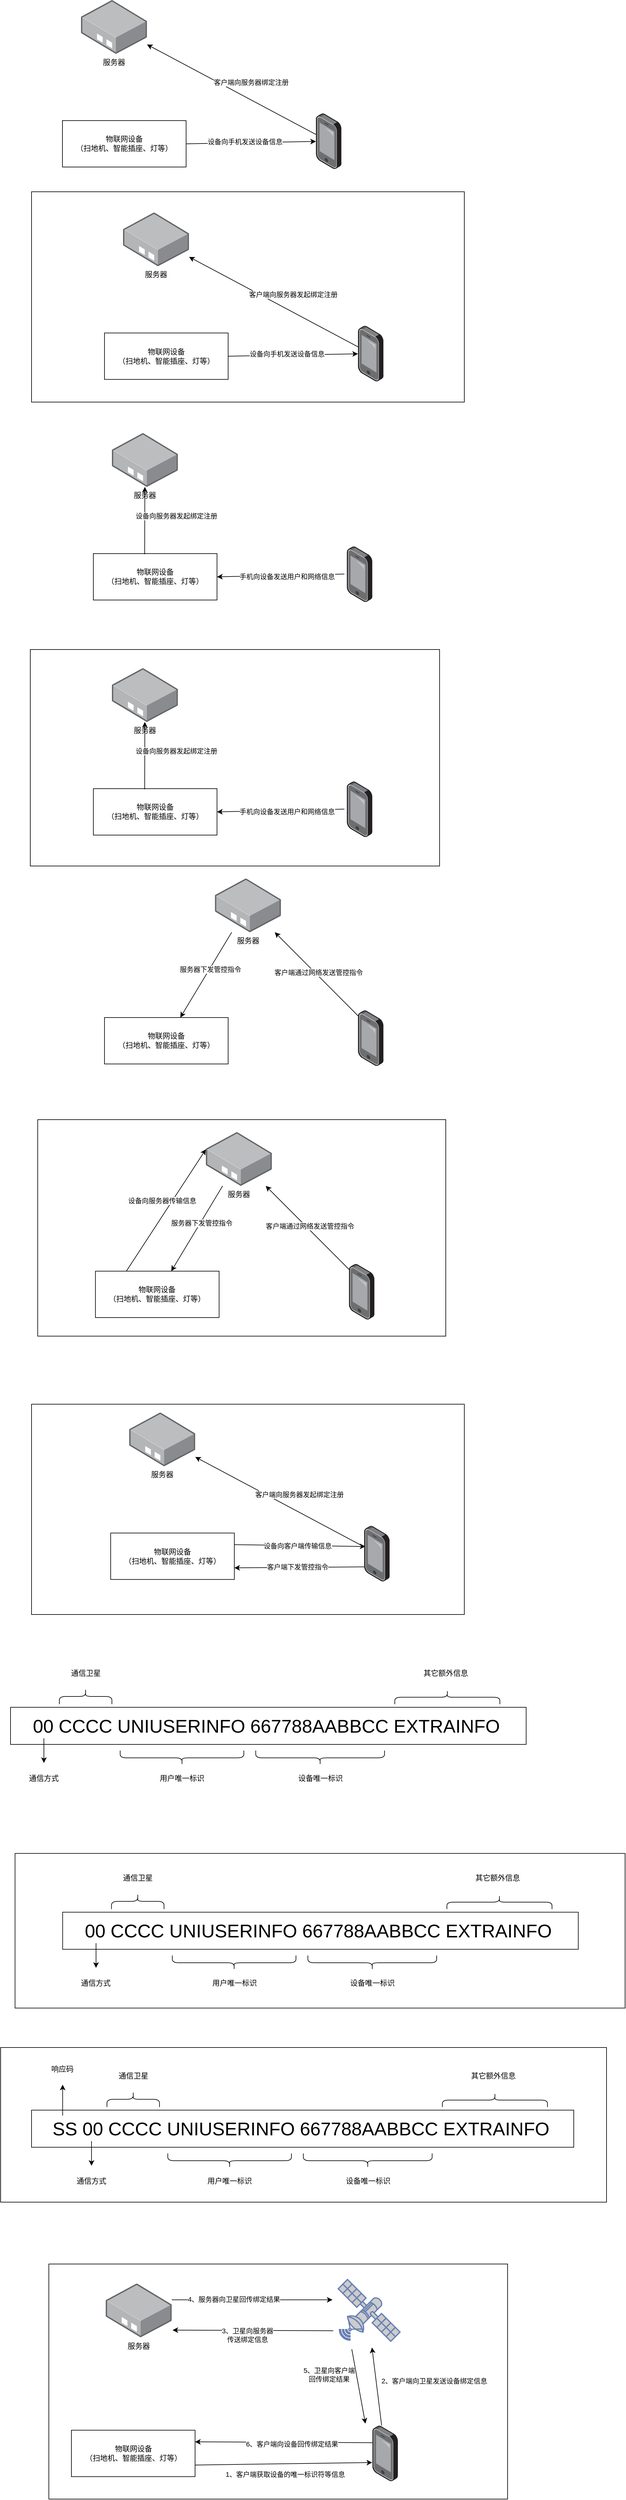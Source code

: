 <mxfile version="21.8.2" type="github">
  <diagram name="第 1 页" id="6wBXwBl5Z8HS61RYGkBm">
    <mxGraphModel dx="1379" dy="684" grid="1" gridSize="10" guides="1" tooltips="1" connect="1" arrows="1" fold="1" page="1" pageScale="1" pageWidth="827" pageHeight="1169" math="0" shadow="0">
      <root>
        <mxCell id="0" />
        <mxCell id="1" parent="0" />
        <mxCell id="zgqfaP9AVYFxgBm1xzp4-77" value="" style="rounded=0;whiteSpace=wrap;html=1;" vertex="1" parent="1">
          <mxGeometry x="98" y="3740" width="742" height="380" as="geometry" />
        </mxCell>
        <mxCell id="zgqfaP9AVYFxgBm1xzp4-58" value="" style="rounded=0;whiteSpace=wrap;html=1;" vertex="1" parent="1">
          <mxGeometry x="20" y="3390" width="980" height="250" as="geometry" />
        </mxCell>
        <mxCell id="IUubtvrcPaJ5jsY_LAJL-11" style="edgeStyle=none;rounded=0;orthogonalLoop=1;jettySize=auto;html=1;exitX=1;exitY=0.5;exitDx=0;exitDy=0;" parent="1" source="IUubtvrcPaJ5jsY_LAJL-1" target="IUubtvrcPaJ5jsY_LAJL-5" edge="1">
          <mxGeometry relative="1" as="geometry" />
        </mxCell>
        <mxCell id="IUubtvrcPaJ5jsY_LAJL-12" value="设备向手机发送设备信息" style="edgeLabel;html=1;align=center;verticalAlign=middle;resizable=0;points=[];" parent="IUubtvrcPaJ5jsY_LAJL-11" vertex="1" connectable="0">
          <mxGeometry x="-0.095" y="2" relative="1" as="geometry">
            <mxPoint as="offset" />
          </mxGeometry>
        </mxCell>
        <mxCell id="IUubtvrcPaJ5jsY_LAJL-1" value="物联网设备&lt;br&gt;（扫地机、智能插座、灯等）" style="rounded=0;whiteSpace=wrap;html=1;" parent="1" vertex="1">
          <mxGeometry x="120" y="274.95" width="200" height="75.05" as="geometry" />
        </mxCell>
        <mxCell id="IUubtvrcPaJ5jsY_LAJL-3" value="服务器" style="image;points=[];aspect=fixed;html=1;align=center;shadow=0;dashed=0;image=img/lib/allied_telesis/media_converters/Media_Converter_Standalone.svg;" parent="1" vertex="1">
          <mxGeometry x="150" y="80" width="106.77" height="87.1" as="geometry" />
        </mxCell>
        <mxCell id="IUubtvrcPaJ5jsY_LAJL-8" style="edgeStyle=none;rounded=0;orthogonalLoop=1;jettySize=auto;html=1;" parent="1" source="IUubtvrcPaJ5jsY_LAJL-5" target="IUubtvrcPaJ5jsY_LAJL-3" edge="1">
          <mxGeometry relative="1" as="geometry">
            <mxPoint x="490" y="250.133" as="sourcePoint" />
            <mxPoint x="350" y="150" as="targetPoint" />
          </mxGeometry>
        </mxCell>
        <mxCell id="IUubtvrcPaJ5jsY_LAJL-9" value="客户端向服务器绑定注册" style="edgeLabel;html=1;align=center;verticalAlign=middle;resizable=0;points=[];" parent="IUubtvrcPaJ5jsY_LAJL-8" vertex="1" connectable="0">
          <mxGeometry x="0.137" y="-2" relative="1" as="geometry">
            <mxPoint x="49" as="offset" />
          </mxGeometry>
        </mxCell>
        <mxCell id="IUubtvrcPaJ5jsY_LAJL-5" value="" style="image;points=[];aspect=fixed;html=1;align=center;shadow=0;dashed=0;image=img/lib/allied_telesis/computer_and_terminals/Smartphone.svg;" parent="1" vertex="1">
          <mxGeometry x="530" y="263.3" width="41.25" height="90" as="geometry" />
        </mxCell>
        <mxCell id="IUubtvrcPaJ5jsY_LAJL-16" value="" style="rounded=0;whiteSpace=wrap;html=1;" parent="1" vertex="1">
          <mxGeometry x="70" y="390" width="700" height="340" as="geometry" />
        </mxCell>
        <mxCell id="IUubtvrcPaJ5jsY_LAJL-17" style="edgeStyle=none;rounded=0;orthogonalLoop=1;jettySize=auto;html=1;exitX=1;exitY=0.5;exitDx=0;exitDy=0;" parent="1" source="IUubtvrcPaJ5jsY_LAJL-19" target="IUubtvrcPaJ5jsY_LAJL-23" edge="1">
          <mxGeometry relative="1" as="geometry" />
        </mxCell>
        <mxCell id="IUubtvrcPaJ5jsY_LAJL-18" value="设备向手机发送设备信息" style="edgeLabel;html=1;align=center;verticalAlign=middle;resizable=0;points=[];" parent="IUubtvrcPaJ5jsY_LAJL-17" vertex="1" connectable="0">
          <mxGeometry x="-0.095" y="2" relative="1" as="geometry">
            <mxPoint as="offset" />
          </mxGeometry>
        </mxCell>
        <mxCell id="IUubtvrcPaJ5jsY_LAJL-19" value="物联网设备&lt;br&gt;（扫地机、智能插座、灯等）" style="rounded=0;whiteSpace=wrap;html=1;" parent="1" vertex="1">
          <mxGeometry x="188" y="618.3" width="200" height="75.05" as="geometry" />
        </mxCell>
        <mxCell id="IUubtvrcPaJ5jsY_LAJL-20" value="服务器" style="image;points=[];aspect=fixed;html=1;align=center;shadow=0;dashed=0;image=img/lib/allied_telesis/media_converters/Media_Converter_Standalone.svg;" parent="1" vertex="1">
          <mxGeometry x="218" y="423.35" width="106.77" height="87.1" as="geometry" />
        </mxCell>
        <mxCell id="IUubtvrcPaJ5jsY_LAJL-21" style="edgeStyle=none;rounded=0;orthogonalLoop=1;jettySize=auto;html=1;" parent="1" source="IUubtvrcPaJ5jsY_LAJL-23" target="IUubtvrcPaJ5jsY_LAJL-20" edge="1">
          <mxGeometry relative="1" as="geometry">
            <mxPoint x="558" y="593.483" as="sourcePoint" />
            <mxPoint x="418" y="493.35" as="targetPoint" />
          </mxGeometry>
        </mxCell>
        <mxCell id="IUubtvrcPaJ5jsY_LAJL-22" value="客户端向服务器发起绑定注册" style="edgeLabel;html=1;align=center;verticalAlign=middle;resizable=0;points=[];" parent="IUubtvrcPaJ5jsY_LAJL-21" vertex="1" connectable="0">
          <mxGeometry x="0.137" y="-2" relative="1" as="geometry">
            <mxPoint x="49" as="offset" />
          </mxGeometry>
        </mxCell>
        <mxCell id="IUubtvrcPaJ5jsY_LAJL-23" value="" style="image;points=[];aspect=fixed;html=1;align=center;shadow=0;dashed=0;image=img/lib/allied_telesis/computer_and_terminals/Smartphone.svg;" parent="1" vertex="1">
          <mxGeometry x="598" y="606.65" width="41.25" height="90" as="geometry" />
        </mxCell>
        <mxCell id="IUubtvrcPaJ5jsY_LAJL-24" style="edgeStyle=none;rounded=0;orthogonalLoop=1;jettySize=auto;html=1;exitX=-0.097;exitY=0.497;exitDx=0;exitDy=0;strokeColor=default;exitPerimeter=0;entryX=1;entryY=0.5;entryDx=0;entryDy=0;" parent="1" source="IUubtvrcPaJ5jsY_LAJL-30" target="IUubtvrcPaJ5jsY_LAJL-26" edge="1">
          <mxGeometry relative="1" as="geometry">
            <mxPoint x="480" y="1050" as="targetPoint" />
          </mxGeometry>
        </mxCell>
        <mxCell id="IUubtvrcPaJ5jsY_LAJL-25" value="手机向设备发送用户和网络信息" style="edgeLabel;html=1;align=center;verticalAlign=middle;resizable=0;points=[];" parent="IUubtvrcPaJ5jsY_LAJL-24" vertex="1" connectable="0">
          <mxGeometry x="-0.095" y="2" relative="1" as="geometry">
            <mxPoint as="offset" />
          </mxGeometry>
        </mxCell>
        <mxCell id="IUubtvrcPaJ5jsY_LAJL-26" value="物联网设备&lt;br&gt;（扫地机、智能插座、灯等）" style="rounded=0;whiteSpace=wrap;html=1;" parent="1" vertex="1">
          <mxGeometry x="170" y="974.95" width="200" height="75.05" as="geometry" />
        </mxCell>
        <mxCell id="IUubtvrcPaJ5jsY_LAJL-27" value="服务器" style="image;points=[];aspect=fixed;html=1;align=center;shadow=0;dashed=0;image=img/lib/allied_telesis/media_converters/Media_Converter_Standalone.svg;" parent="1" vertex="1">
          <mxGeometry x="200" y="780" width="106.77" height="87.1" as="geometry" />
        </mxCell>
        <mxCell id="IUubtvrcPaJ5jsY_LAJL-28" style="edgeStyle=none;rounded=0;orthogonalLoop=1;jettySize=auto;html=1;exitX=0.415;exitY=0.014;exitDx=0;exitDy=0;exitPerimeter=0;" parent="1" source="IUubtvrcPaJ5jsY_LAJL-26" target="IUubtvrcPaJ5jsY_LAJL-27" edge="1">
          <mxGeometry relative="1" as="geometry">
            <mxPoint x="253" y="970" as="sourcePoint" />
            <mxPoint x="400" y="850" as="targetPoint" />
          </mxGeometry>
        </mxCell>
        <mxCell id="IUubtvrcPaJ5jsY_LAJL-29" value="设备向服务器发起绑定注册" style="edgeLabel;html=1;align=center;verticalAlign=middle;resizable=0;points=[];" parent="IUubtvrcPaJ5jsY_LAJL-28" vertex="1" connectable="0">
          <mxGeometry x="0.137" y="-2" relative="1" as="geometry">
            <mxPoint x="49" as="offset" />
          </mxGeometry>
        </mxCell>
        <mxCell id="IUubtvrcPaJ5jsY_LAJL-30" value="" style="image;points=[];aspect=fixed;html=1;align=center;shadow=0;dashed=0;image=img/lib/allied_telesis/computer_and_terminals/Smartphone.svg;" parent="1" vertex="1">
          <mxGeometry x="580" y="963.3" width="41.25" height="90" as="geometry" />
        </mxCell>
        <mxCell id="IUubtvrcPaJ5jsY_LAJL-31" value="" style="rounded=0;whiteSpace=wrap;html=1;" parent="1" vertex="1">
          <mxGeometry x="68" y="1130" width="662" height="350" as="geometry" />
        </mxCell>
        <mxCell id="IUubtvrcPaJ5jsY_LAJL-32" style="edgeStyle=none;rounded=0;orthogonalLoop=1;jettySize=auto;html=1;exitX=-0.097;exitY=0.497;exitDx=0;exitDy=0;strokeColor=default;exitPerimeter=0;entryX=1;entryY=0.5;entryDx=0;entryDy=0;" parent="1" source="IUubtvrcPaJ5jsY_LAJL-38" target="IUubtvrcPaJ5jsY_LAJL-34" edge="1">
          <mxGeometry relative="1" as="geometry">
            <mxPoint x="480" y="1430" as="targetPoint" />
          </mxGeometry>
        </mxCell>
        <mxCell id="IUubtvrcPaJ5jsY_LAJL-33" value="手机向设备发送用户和网络信息" style="edgeLabel;html=1;align=center;verticalAlign=middle;resizable=0;points=[];" parent="IUubtvrcPaJ5jsY_LAJL-32" vertex="1" connectable="0">
          <mxGeometry x="-0.095" y="2" relative="1" as="geometry">
            <mxPoint as="offset" />
          </mxGeometry>
        </mxCell>
        <mxCell id="IUubtvrcPaJ5jsY_LAJL-34" value="物联网设备&lt;br&gt;（扫地机、智能插座、灯等）" style="rounded=0;whiteSpace=wrap;html=1;" parent="1" vertex="1">
          <mxGeometry x="170" y="1354.95" width="200" height="75.05" as="geometry" />
        </mxCell>
        <mxCell id="IUubtvrcPaJ5jsY_LAJL-35" value="服务器" style="image;points=[];aspect=fixed;html=1;align=center;shadow=0;dashed=0;image=img/lib/allied_telesis/media_converters/Media_Converter_Standalone.svg;" parent="1" vertex="1">
          <mxGeometry x="200" y="1160" width="106.77" height="87.1" as="geometry" />
        </mxCell>
        <mxCell id="IUubtvrcPaJ5jsY_LAJL-36" style="edgeStyle=none;rounded=0;orthogonalLoop=1;jettySize=auto;html=1;exitX=0.415;exitY=0.014;exitDx=0;exitDy=0;exitPerimeter=0;" parent="1" source="IUubtvrcPaJ5jsY_LAJL-34" target="IUubtvrcPaJ5jsY_LAJL-35" edge="1">
          <mxGeometry relative="1" as="geometry">
            <mxPoint x="253" y="1350" as="sourcePoint" />
            <mxPoint x="400" y="1230" as="targetPoint" />
          </mxGeometry>
        </mxCell>
        <mxCell id="IUubtvrcPaJ5jsY_LAJL-37" value="设备向服务器发起绑定注册" style="edgeLabel;html=1;align=center;verticalAlign=middle;resizable=0;points=[];" parent="IUubtvrcPaJ5jsY_LAJL-36" vertex="1" connectable="0">
          <mxGeometry x="0.137" y="-2" relative="1" as="geometry">
            <mxPoint x="49" as="offset" />
          </mxGeometry>
        </mxCell>
        <mxCell id="IUubtvrcPaJ5jsY_LAJL-38" value="" style="image;points=[];aspect=fixed;html=1;align=center;shadow=0;dashed=0;image=img/lib/allied_telesis/computer_and_terminals/Smartphone.svg;" parent="1" vertex="1">
          <mxGeometry x="580" y="1343.3" width="41.25" height="90" as="geometry" />
        </mxCell>
        <mxCell id="IUubtvrcPaJ5jsY_LAJL-39" style="edgeStyle=none;rounded=0;orthogonalLoop=1;jettySize=auto;html=1;exitX=0.048;exitY=0.119;exitDx=0;exitDy=0;strokeColor=default;exitPerimeter=0;" parent="1" source="IUubtvrcPaJ5jsY_LAJL-45" target="IUubtvrcPaJ5jsY_LAJL-42" edge="1">
          <mxGeometry relative="1" as="geometry">
            <mxPoint x="490" y="1654.445" as="targetPoint" />
            <mxPoint x="695.999" y="1650.0" as="sourcePoint" />
          </mxGeometry>
        </mxCell>
        <mxCell id="IUubtvrcPaJ5jsY_LAJL-46" value="客户端通过网络发送管控指令" style="edgeLabel;html=1;align=center;verticalAlign=middle;resizable=0;points=[];" parent="IUubtvrcPaJ5jsY_LAJL-39" vertex="1" connectable="0">
          <mxGeometry x="0.009" y="-4" relative="1" as="geometry">
            <mxPoint as="offset" />
          </mxGeometry>
        </mxCell>
        <mxCell id="IUubtvrcPaJ5jsY_LAJL-41" value="物联网设备&lt;br&gt;（扫地机、智能插座、灯等）" style="rounded=0;whiteSpace=wrap;html=1;" parent="1" vertex="1">
          <mxGeometry x="188" y="1724.95" width="200" height="75.05" as="geometry" />
        </mxCell>
        <mxCell id="IUubtvrcPaJ5jsY_LAJL-42" value="服务器" style="image;points=[];aspect=fixed;html=1;align=center;shadow=0;dashed=0;image=img/lib/allied_telesis/media_converters/Media_Converter_Standalone.svg;" parent="1" vertex="1">
          <mxGeometry x="366.62" y="1500" width="106.77" height="87.1" as="geometry" />
        </mxCell>
        <mxCell id="IUubtvrcPaJ5jsY_LAJL-43" style="edgeStyle=none;rounded=0;orthogonalLoop=1;jettySize=auto;html=1;" parent="1" source="IUubtvrcPaJ5jsY_LAJL-42" target="IUubtvrcPaJ5jsY_LAJL-41" edge="1">
          <mxGeometry relative="1" as="geometry">
            <mxPoint x="271" y="1720" as="sourcePoint" />
            <mxPoint x="100" y="1610" as="targetPoint" />
          </mxGeometry>
        </mxCell>
        <mxCell id="IUubtvrcPaJ5jsY_LAJL-47" value="服务器下发管控指令" style="edgeLabel;html=1;align=center;verticalAlign=middle;resizable=0;points=[];" parent="IUubtvrcPaJ5jsY_LAJL-43" vertex="1" connectable="0">
          <mxGeometry x="-0.14" y="1" relative="1" as="geometry">
            <mxPoint as="offset" />
          </mxGeometry>
        </mxCell>
        <mxCell id="IUubtvrcPaJ5jsY_LAJL-45" value="" style="image;points=[];aspect=fixed;html=1;align=center;shadow=0;dashed=0;image=img/lib/allied_telesis/computer_and_terminals/Smartphone.svg;" parent="1" vertex="1">
          <mxGeometry x="598" y="1713.3" width="41.25" height="90" as="geometry" />
        </mxCell>
        <mxCell id="IUubtvrcPaJ5jsY_LAJL-48" value="" style="rounded=0;whiteSpace=wrap;html=1;" parent="1" vertex="1">
          <mxGeometry x="80" y="1890" width="660" height="350" as="geometry" />
        </mxCell>
        <mxCell id="IUubtvrcPaJ5jsY_LAJL-49" style="edgeStyle=none;rounded=0;orthogonalLoop=1;jettySize=auto;html=1;exitX=0.048;exitY=0.119;exitDx=0;exitDy=0;strokeColor=default;exitPerimeter=0;" parent="1" source="IUubtvrcPaJ5jsY_LAJL-55" target="IUubtvrcPaJ5jsY_LAJL-52" edge="1">
          <mxGeometry relative="1" as="geometry">
            <mxPoint x="475.38" y="2064.445" as="targetPoint" />
            <mxPoint x="681.379" y="2060" as="sourcePoint" />
          </mxGeometry>
        </mxCell>
        <mxCell id="IUubtvrcPaJ5jsY_LAJL-50" value="客户端通过网络发送管控指令" style="edgeLabel;html=1;align=center;verticalAlign=middle;resizable=0;points=[];" parent="IUubtvrcPaJ5jsY_LAJL-49" vertex="1" connectable="0">
          <mxGeometry x="0.009" y="-4" relative="1" as="geometry">
            <mxPoint as="offset" />
          </mxGeometry>
        </mxCell>
        <mxCell id="IUubtvrcPaJ5jsY_LAJL-71" style="edgeStyle=none;rounded=0;orthogonalLoop=1;jettySize=auto;html=1;exitX=0.25;exitY=0;exitDx=0;exitDy=0;entryX=0;entryY=0.321;entryDx=0;entryDy=0;entryPerimeter=0;" parent="1" source="IUubtvrcPaJ5jsY_LAJL-51" target="IUubtvrcPaJ5jsY_LAJL-52" edge="1">
          <mxGeometry relative="1" as="geometry" />
        </mxCell>
        <mxCell id="IUubtvrcPaJ5jsY_LAJL-72" value="设备向服务器传输信息" style="edgeLabel;html=1;align=center;verticalAlign=middle;resizable=0;points=[];" parent="IUubtvrcPaJ5jsY_LAJL-71" vertex="1" connectable="0">
          <mxGeometry x="-0.196" y="1" relative="1" as="geometry">
            <mxPoint x="7" y="-35" as="offset" />
          </mxGeometry>
        </mxCell>
        <mxCell id="IUubtvrcPaJ5jsY_LAJL-51" value="物联网设备&lt;br&gt;（扫地机、智能插座、灯等）" style="rounded=0;whiteSpace=wrap;html=1;" parent="1" vertex="1">
          <mxGeometry x="173.38" y="2134.95" width="200" height="75.05" as="geometry" />
        </mxCell>
        <mxCell id="IUubtvrcPaJ5jsY_LAJL-52" value="服务器" style="image;points=[];aspect=fixed;html=1;align=center;shadow=0;dashed=0;image=img/lib/allied_telesis/media_converters/Media_Converter_Standalone.svg;" parent="1" vertex="1">
          <mxGeometry x="352" y="1910" width="106.77" height="87.1" as="geometry" />
        </mxCell>
        <mxCell id="IUubtvrcPaJ5jsY_LAJL-53" style="edgeStyle=none;rounded=0;orthogonalLoop=1;jettySize=auto;html=1;" parent="1" source="IUubtvrcPaJ5jsY_LAJL-52" target="IUubtvrcPaJ5jsY_LAJL-51" edge="1">
          <mxGeometry relative="1" as="geometry">
            <mxPoint x="256.38" y="2130" as="sourcePoint" />
            <mxPoint x="85.38" y="2020" as="targetPoint" />
          </mxGeometry>
        </mxCell>
        <mxCell id="IUubtvrcPaJ5jsY_LAJL-54" value="服务器下发管控指令" style="edgeLabel;html=1;align=center;verticalAlign=middle;resizable=0;points=[];" parent="IUubtvrcPaJ5jsY_LAJL-53" vertex="1" connectable="0">
          <mxGeometry x="-0.14" y="1" relative="1" as="geometry">
            <mxPoint as="offset" />
          </mxGeometry>
        </mxCell>
        <mxCell id="IUubtvrcPaJ5jsY_LAJL-55" value="" style="image;points=[];aspect=fixed;html=1;align=center;shadow=0;dashed=0;image=img/lib/allied_telesis/computer_and_terminals/Smartphone.svg;" parent="1" vertex="1">
          <mxGeometry x="583.38" y="2123.3" width="41.25" height="90" as="geometry" />
        </mxCell>
        <mxCell id="IUubtvrcPaJ5jsY_LAJL-56" value="" style="rounded=0;whiteSpace=wrap;html=1;" parent="1" vertex="1">
          <mxGeometry x="70" y="2350" width="700" height="340" as="geometry" />
        </mxCell>
        <mxCell id="IUubtvrcPaJ5jsY_LAJL-67" style="edgeStyle=none;rounded=0;orthogonalLoop=1;jettySize=auto;html=1;exitX=1;exitY=0.25;exitDx=0;exitDy=0;entryX=0.048;entryY=0.371;entryDx=0;entryDy=0;entryPerimeter=0;" parent="1" source="IUubtvrcPaJ5jsY_LAJL-59" target="IUubtvrcPaJ5jsY_LAJL-63" edge="1">
          <mxGeometry relative="1" as="geometry" />
        </mxCell>
        <mxCell id="IUubtvrcPaJ5jsY_LAJL-69" value="设备向客户端传输信息" style="edgeLabel;html=1;align=center;verticalAlign=middle;resizable=0;points=[];" parent="IUubtvrcPaJ5jsY_LAJL-67" vertex="1" connectable="0">
          <mxGeometry x="-0.198" relative="1" as="geometry">
            <mxPoint x="17" as="offset" />
          </mxGeometry>
        </mxCell>
        <mxCell id="IUubtvrcPaJ5jsY_LAJL-68" style="edgeStyle=none;rounded=0;orthogonalLoop=1;jettySize=auto;html=1;exitX=0;exitY=0.737;exitDx=0;exitDy=0;entryX=1;entryY=0.75;entryDx=0;entryDy=0;exitPerimeter=0;" parent="1" source="IUubtvrcPaJ5jsY_LAJL-63" target="IUubtvrcPaJ5jsY_LAJL-59" edge="1">
          <mxGeometry relative="1" as="geometry">
            <mxPoint x="532.19" y="2599.997" as="sourcePoint" />
            <mxPoint x="419.999" y="2655.41" as="targetPoint" />
          </mxGeometry>
        </mxCell>
        <mxCell id="IUubtvrcPaJ5jsY_LAJL-70" value="客户端下发管控指令" style="edgeLabel;html=1;align=center;verticalAlign=middle;resizable=0;points=[];" parent="IUubtvrcPaJ5jsY_LAJL-68" vertex="1" connectable="0">
          <mxGeometry x="0.286" y="-1" relative="1" as="geometry">
            <mxPoint x="27" as="offset" />
          </mxGeometry>
        </mxCell>
        <mxCell id="IUubtvrcPaJ5jsY_LAJL-59" value="物联网设备&lt;br&gt;（扫地机、智能插座、灯等）" style="rounded=0;whiteSpace=wrap;html=1;" parent="1" vertex="1">
          <mxGeometry x="198" y="2558.3" width="200" height="75.05" as="geometry" />
        </mxCell>
        <mxCell id="IUubtvrcPaJ5jsY_LAJL-60" value="服务器" style="image;points=[];aspect=fixed;html=1;align=center;shadow=0;dashed=0;image=img/lib/allied_telesis/media_converters/Media_Converter_Standalone.svg;" parent="1" vertex="1">
          <mxGeometry x="228" y="2363.35" width="106.77" height="87.1" as="geometry" />
        </mxCell>
        <mxCell id="IUubtvrcPaJ5jsY_LAJL-61" style="edgeStyle=none;rounded=0;orthogonalLoop=1;jettySize=auto;html=1;" parent="1" source="IUubtvrcPaJ5jsY_LAJL-63" target="IUubtvrcPaJ5jsY_LAJL-60" edge="1">
          <mxGeometry relative="1" as="geometry">
            <mxPoint x="568" y="2533.483" as="sourcePoint" />
            <mxPoint x="428" y="2433.35" as="targetPoint" />
          </mxGeometry>
        </mxCell>
        <mxCell id="IUubtvrcPaJ5jsY_LAJL-62" value="客户端向服务器发起绑定注册" style="edgeLabel;html=1;align=center;verticalAlign=middle;resizable=0;points=[];" parent="IUubtvrcPaJ5jsY_LAJL-61" vertex="1" connectable="0">
          <mxGeometry x="0.137" y="-2" relative="1" as="geometry">
            <mxPoint x="49" as="offset" />
          </mxGeometry>
        </mxCell>
        <mxCell id="IUubtvrcPaJ5jsY_LAJL-63" value="" style="image;points=[];aspect=fixed;html=1;align=center;shadow=0;dashed=0;image=img/lib/allied_telesis/computer_and_terminals/Smartphone.svg;" parent="1" vertex="1">
          <mxGeometry x="608" y="2546.65" width="41.25" height="90" as="geometry" />
        </mxCell>
        <mxCell id="zgqfaP9AVYFxgBm1xzp4-2" value="" style="rounded=0;whiteSpace=wrap;html=1;" vertex="1" parent="1">
          <mxGeometry x="36" y="2840" width="834" height="60" as="geometry" />
        </mxCell>
        <mxCell id="zgqfaP9AVYFxgBm1xzp4-1" value="&lt;font style=&quot;font-size: 30px;&quot;&gt;00 CCCC UNIUSERINFO 667788AABBCC EXTRAINFO&amp;nbsp;&lt;/font&gt;" style="text;html=1;strokeColor=none;fillColor=none;align=center;verticalAlign=middle;whiteSpace=wrap;rounded=0;" vertex="1" parent="1">
          <mxGeometry x="60" y="2840" width="788" height="60" as="geometry" />
        </mxCell>
        <mxCell id="zgqfaP9AVYFxgBm1xzp4-4" value="" style="endArrow=classic;html=1;rounded=0;" edge="1" parent="1">
          <mxGeometry width="50" height="50" relative="1" as="geometry">
            <mxPoint x="90" y="2890" as="sourcePoint" />
            <mxPoint x="90" y="2930" as="targetPoint" />
          </mxGeometry>
        </mxCell>
        <mxCell id="zgqfaP9AVYFxgBm1xzp4-5" value="通信方式" style="text;html=1;strokeColor=none;fillColor=none;align=center;verticalAlign=middle;whiteSpace=wrap;rounded=0;" vertex="1" parent="1">
          <mxGeometry x="60" y="2940" width="60" height="30" as="geometry" />
        </mxCell>
        <mxCell id="zgqfaP9AVYFxgBm1xzp4-6" value="通信卫星" style="text;html=1;strokeColor=none;fillColor=none;align=center;verticalAlign=middle;whiteSpace=wrap;rounded=0;" vertex="1" parent="1">
          <mxGeometry x="127.5" y="2770" width="60" height="30" as="geometry" />
        </mxCell>
        <mxCell id="zgqfaP9AVYFxgBm1xzp4-8" value="" style="shape=curlyBracket;whiteSpace=wrap;html=1;rounded=1;flipH=1;labelPosition=right;verticalLabelPosition=middle;align=left;verticalAlign=middle;rotation=-90;" vertex="1" parent="1">
          <mxGeometry x="145" y="2780" width="25" height="85" as="geometry" />
        </mxCell>
        <mxCell id="zgqfaP9AVYFxgBm1xzp4-10" value="" style="shape=curlyBracket;whiteSpace=wrap;html=1;rounded=1;labelPosition=left;verticalLabelPosition=middle;align=right;verticalAlign=middle;rotation=-90;" vertex="1" parent="1">
          <mxGeometry x="301.69" y="2821.69" width="23.38" height="200" as="geometry" />
        </mxCell>
        <mxCell id="zgqfaP9AVYFxgBm1xzp4-11" value="用户唯一标识" style="text;html=1;strokeColor=none;fillColor=none;align=center;verticalAlign=middle;whiteSpace=wrap;rounded=0;" vertex="1" parent="1">
          <mxGeometry x="275.38" y="2940" width="76.62" height="30" as="geometry" />
        </mxCell>
        <mxCell id="zgqfaP9AVYFxgBm1xzp4-12" value="" style="shape=curlyBracket;whiteSpace=wrap;html=1;rounded=1;labelPosition=left;verticalLabelPosition=middle;align=right;verticalAlign=middle;rotation=-90;" vertex="1" parent="1">
          <mxGeometry x="525.1" y="2817.54" width="23.38" height="208.31" as="geometry" />
        </mxCell>
        <mxCell id="zgqfaP9AVYFxgBm1xzp4-13" value="设备唯一标识" style="text;html=1;strokeColor=none;fillColor=none;align=center;verticalAlign=middle;whiteSpace=wrap;rounded=0;" vertex="1" parent="1">
          <mxGeometry x="494.63" y="2940" width="85.37" height="30" as="geometry" />
        </mxCell>
        <mxCell id="zgqfaP9AVYFxgBm1xzp4-14" value="其它额外信息" style="text;html=1;strokeColor=none;fillColor=none;align=center;verticalAlign=middle;whiteSpace=wrap;rounded=0;" vertex="1" parent="1">
          <mxGeometry x="670" y="2770" width="140" height="30" as="geometry" />
        </mxCell>
        <mxCell id="zgqfaP9AVYFxgBm1xzp4-15" value="" style="shape=curlyBracket;whiteSpace=wrap;html=1;rounded=1;flipH=1;labelPosition=right;verticalLabelPosition=middle;align=left;verticalAlign=middle;rotation=-90;" vertex="1" parent="1">
          <mxGeometry x="731.25" y="2738.75" width="22.5" height="170" as="geometry" />
        </mxCell>
        <mxCell id="zgqfaP9AVYFxgBm1xzp4-17" value="" style="rounded=0;whiteSpace=wrap;html=1;" vertex="1" parent="1">
          <mxGeometry x="43.32" y="3076.25" width="986.68" height="250" as="geometry" />
        </mxCell>
        <mxCell id="zgqfaP9AVYFxgBm1xzp4-30" value="" style="rounded=0;whiteSpace=wrap;html=1;" vertex="1" parent="1">
          <mxGeometry x="120.32" y="3171.25" width="834" height="60" as="geometry" />
        </mxCell>
        <mxCell id="zgqfaP9AVYFxgBm1xzp4-31" value="&lt;font style=&quot;font-size: 30px;&quot;&gt;00 CCCC UNIUSERINFO 667788AABBCC EXTRAINFO&amp;nbsp;&lt;/font&gt;" style="text;html=1;strokeColor=none;fillColor=none;align=center;verticalAlign=middle;whiteSpace=wrap;rounded=0;" vertex="1" parent="1">
          <mxGeometry x="144.32" y="3171.25" width="788" height="60" as="geometry" />
        </mxCell>
        <mxCell id="zgqfaP9AVYFxgBm1xzp4-32" value="" style="endArrow=classic;html=1;rounded=0;" edge="1" parent="1">
          <mxGeometry width="50" height="50" relative="1" as="geometry">
            <mxPoint x="174.32" y="3221.25" as="sourcePoint" />
            <mxPoint x="174.32" y="3261.25" as="targetPoint" />
          </mxGeometry>
        </mxCell>
        <mxCell id="zgqfaP9AVYFxgBm1xzp4-33" value="通信方式" style="text;html=1;strokeColor=none;fillColor=none;align=center;verticalAlign=middle;whiteSpace=wrap;rounded=0;" vertex="1" parent="1">
          <mxGeometry x="144.32" y="3271.25" width="60" height="30" as="geometry" />
        </mxCell>
        <mxCell id="zgqfaP9AVYFxgBm1xzp4-34" value="通信卫星" style="text;html=1;strokeColor=none;fillColor=none;align=center;verticalAlign=middle;whiteSpace=wrap;rounded=0;" vertex="1" parent="1">
          <mxGeometry x="211.82" y="3101.25" width="60" height="30" as="geometry" />
        </mxCell>
        <mxCell id="zgqfaP9AVYFxgBm1xzp4-35" value="" style="shape=curlyBracket;whiteSpace=wrap;html=1;rounded=1;flipH=1;labelPosition=right;verticalLabelPosition=middle;align=left;verticalAlign=middle;rotation=-90;" vertex="1" parent="1">
          <mxGeometry x="229.32" y="3111.25" width="25" height="85" as="geometry" />
        </mxCell>
        <mxCell id="zgqfaP9AVYFxgBm1xzp4-36" value="" style="shape=curlyBracket;whiteSpace=wrap;html=1;rounded=1;labelPosition=left;verticalLabelPosition=middle;align=right;verticalAlign=middle;rotation=-90;" vertex="1" parent="1">
          <mxGeometry x="386.01" y="3152.94" width="23.38" height="200" as="geometry" />
        </mxCell>
        <mxCell id="zgqfaP9AVYFxgBm1xzp4-37" value="用户唯一标识" style="text;html=1;strokeColor=none;fillColor=none;align=center;verticalAlign=middle;whiteSpace=wrap;rounded=0;" vertex="1" parent="1">
          <mxGeometry x="359.7" y="3271.25" width="76.62" height="30" as="geometry" />
        </mxCell>
        <mxCell id="zgqfaP9AVYFxgBm1xzp4-38" value="" style="shape=curlyBracket;whiteSpace=wrap;html=1;rounded=1;labelPosition=left;verticalLabelPosition=middle;align=right;verticalAlign=middle;rotation=-90;" vertex="1" parent="1">
          <mxGeometry x="609.42" y="3148.79" width="23.38" height="208.31" as="geometry" />
        </mxCell>
        <mxCell id="zgqfaP9AVYFxgBm1xzp4-39" value="设备唯一标识" style="text;html=1;strokeColor=none;fillColor=none;align=center;verticalAlign=middle;whiteSpace=wrap;rounded=0;" vertex="1" parent="1">
          <mxGeometry x="578.95" y="3271.25" width="85.37" height="30" as="geometry" />
        </mxCell>
        <mxCell id="zgqfaP9AVYFxgBm1xzp4-40" value="其它额外信息" style="text;html=1;strokeColor=none;fillColor=none;align=center;verticalAlign=middle;whiteSpace=wrap;rounded=0;" vertex="1" parent="1">
          <mxGeometry x="754.32" y="3101.25" width="140" height="30" as="geometry" />
        </mxCell>
        <mxCell id="zgqfaP9AVYFxgBm1xzp4-41" value="" style="shape=curlyBracket;whiteSpace=wrap;html=1;rounded=1;flipH=1;labelPosition=right;verticalLabelPosition=middle;align=left;verticalAlign=middle;rotation=-90;" vertex="1" parent="1">
          <mxGeometry x="815.57" y="3070" width="22.5" height="170" as="geometry" />
        </mxCell>
        <mxCell id="zgqfaP9AVYFxgBm1xzp4-43" value="" style="rounded=0;whiteSpace=wrap;html=1;" vertex="1" parent="1">
          <mxGeometry x="70" y="3491.25" width="877" height="60" as="geometry" />
        </mxCell>
        <mxCell id="zgqfaP9AVYFxgBm1xzp4-44" value="&lt;font style=&quot;font-size: 30px;&quot;&gt;SS 00 CCCC UNIUSERINFO 667788AABBCC EXTRAINFO&amp;nbsp;&lt;/font&gt;" style="text;html=1;strokeColor=none;fillColor=none;align=center;verticalAlign=middle;whiteSpace=wrap;rounded=0;" vertex="1" parent="1">
          <mxGeometry x="80" y="3491.25" width="860" height="60" as="geometry" />
        </mxCell>
        <mxCell id="zgqfaP9AVYFxgBm1xzp4-45" value="" style="endArrow=classic;html=1;rounded=0;" edge="1" parent="1">
          <mxGeometry width="50" height="50" relative="1" as="geometry">
            <mxPoint x="167" y="3541.25" as="sourcePoint" />
            <mxPoint x="167" y="3581.25" as="targetPoint" />
          </mxGeometry>
        </mxCell>
        <mxCell id="zgqfaP9AVYFxgBm1xzp4-46" value="通信方式" style="text;html=1;strokeColor=none;fillColor=none;align=center;verticalAlign=middle;whiteSpace=wrap;rounded=0;" vertex="1" parent="1">
          <mxGeometry x="137" y="3591.25" width="60" height="30" as="geometry" />
        </mxCell>
        <mxCell id="zgqfaP9AVYFxgBm1xzp4-47" value="通信卫星" style="text;html=1;strokeColor=none;fillColor=none;align=center;verticalAlign=middle;whiteSpace=wrap;rounded=0;" vertex="1" parent="1">
          <mxGeometry x="204.5" y="3421.25" width="60" height="30" as="geometry" />
        </mxCell>
        <mxCell id="zgqfaP9AVYFxgBm1xzp4-48" value="" style="shape=curlyBracket;whiteSpace=wrap;html=1;rounded=1;flipH=1;labelPosition=right;verticalLabelPosition=middle;align=left;verticalAlign=middle;rotation=-90;" vertex="1" parent="1">
          <mxGeometry x="222" y="3431.25" width="25" height="85" as="geometry" />
        </mxCell>
        <mxCell id="zgqfaP9AVYFxgBm1xzp4-49" value="" style="shape=curlyBracket;whiteSpace=wrap;html=1;rounded=1;labelPosition=left;verticalLabelPosition=middle;align=right;verticalAlign=middle;rotation=-90;" vertex="1" parent="1">
          <mxGeometry x="378.69" y="3472.94" width="23.38" height="200" as="geometry" />
        </mxCell>
        <mxCell id="zgqfaP9AVYFxgBm1xzp4-50" value="用户唯一标识" style="text;html=1;strokeColor=none;fillColor=none;align=center;verticalAlign=middle;whiteSpace=wrap;rounded=0;" vertex="1" parent="1">
          <mxGeometry x="352.38" y="3591.25" width="76.62" height="30" as="geometry" />
        </mxCell>
        <mxCell id="zgqfaP9AVYFxgBm1xzp4-51" value="" style="shape=curlyBracket;whiteSpace=wrap;html=1;rounded=1;labelPosition=left;verticalLabelPosition=middle;align=right;verticalAlign=middle;rotation=-90;" vertex="1" parent="1">
          <mxGeometry x="602.1" y="3468.79" width="23.38" height="208.31" as="geometry" />
        </mxCell>
        <mxCell id="zgqfaP9AVYFxgBm1xzp4-52" value="设备唯一标识" style="text;html=1;strokeColor=none;fillColor=none;align=center;verticalAlign=middle;whiteSpace=wrap;rounded=0;" vertex="1" parent="1">
          <mxGeometry x="571.63" y="3591.25" width="85.37" height="30" as="geometry" />
        </mxCell>
        <mxCell id="zgqfaP9AVYFxgBm1xzp4-53" value="其它额外信息" style="text;html=1;strokeColor=none;fillColor=none;align=center;verticalAlign=middle;whiteSpace=wrap;rounded=0;" vertex="1" parent="1">
          <mxGeometry x="747.0" y="3421.25" width="140" height="30" as="geometry" />
        </mxCell>
        <mxCell id="zgqfaP9AVYFxgBm1xzp4-54" value="" style="shape=curlyBracket;whiteSpace=wrap;html=1;rounded=1;flipH=1;labelPosition=right;verticalLabelPosition=middle;align=left;verticalAlign=middle;rotation=-90;" vertex="1" parent="1">
          <mxGeometry x="808.25" y="3390" width="22.5" height="170" as="geometry" />
        </mxCell>
        <mxCell id="zgqfaP9AVYFxgBm1xzp4-56" value="" style="endArrow=classic;html=1;rounded=0;" edge="1" parent="1">
          <mxGeometry width="50" height="50" relative="1" as="geometry">
            <mxPoint x="120.32" y="3500" as="sourcePoint" />
            <mxPoint x="120.32" y="3450" as="targetPoint" />
          </mxGeometry>
        </mxCell>
        <mxCell id="zgqfaP9AVYFxgBm1xzp4-57" value="响应码" style="text;html=1;strokeColor=none;fillColor=none;align=center;verticalAlign=middle;whiteSpace=wrap;rounded=0;" vertex="1" parent="1">
          <mxGeometry x="90" y="3410" width="60" height="30" as="geometry" />
        </mxCell>
        <mxCell id="zgqfaP9AVYFxgBm1xzp4-59" style="edgeStyle=none;rounded=0;orthogonalLoop=1;jettySize=auto;html=1;exitX=1;exitY=0.75;exitDx=0;exitDy=0;entryX=-0.006;entryY=0.664;entryDx=0;entryDy=0;entryPerimeter=0;" edge="1" parent="1" source="zgqfaP9AVYFxgBm1xzp4-61" target="zgqfaP9AVYFxgBm1xzp4-65">
          <mxGeometry relative="1" as="geometry">
            <mxPoint x="354.01" y="4057.905" as="sourcePoint" />
            <mxPoint x="598.01" y="4057.9" as="targetPoint" />
          </mxGeometry>
        </mxCell>
        <mxCell id="zgqfaP9AVYFxgBm1xzp4-60" value="1、客户端获取设备的唯一标识符等信息" style="edgeLabel;html=1;align=center;verticalAlign=middle;resizable=0;points=[];" vertex="1" connectable="0" parent="zgqfaP9AVYFxgBm1xzp4-59">
          <mxGeometry x="-0.095" y="2" relative="1" as="geometry">
            <mxPoint x="16" y="19" as="offset" />
          </mxGeometry>
        </mxCell>
        <mxCell id="zgqfaP9AVYFxgBm1xzp4-61" value="物联网设备&lt;br&gt;（扫地机、智能插座、灯等）" style="rounded=0;whiteSpace=wrap;html=1;" vertex="1" parent="1">
          <mxGeometry x="134.5" y="4008.68" width="200" height="75.05" as="geometry" />
        </mxCell>
        <mxCell id="zgqfaP9AVYFxgBm1xzp4-63" style="edgeStyle=none;rounded=0;orthogonalLoop=1;jettySize=auto;html=1;" edge="1" parent="1" source="zgqfaP9AVYFxgBm1xzp4-65">
          <mxGeometry relative="1" as="geometry">
            <mxPoint x="560" y="3988.033" as="sourcePoint" />
            <mxPoint x="620.625" y="3875.0" as="targetPoint" />
          </mxGeometry>
        </mxCell>
        <mxCell id="zgqfaP9AVYFxgBm1xzp4-64" value="2、客户端向卫星发送设备绑定信息" style="edgeLabel;html=1;align=center;verticalAlign=middle;resizable=0;points=[];" vertex="1" connectable="0" parent="zgqfaP9AVYFxgBm1xzp4-63">
          <mxGeometry x="0.137" y="-2" relative="1" as="geometry">
            <mxPoint x="91" as="offset" />
          </mxGeometry>
        </mxCell>
        <mxCell id="zgqfaP9AVYFxgBm1xzp4-65" value="" style="image;points=[];aspect=fixed;html=1;align=center;shadow=0;dashed=0;image=img/lib/allied_telesis/computer_and_terminals/Smartphone.svg;" vertex="1" parent="1">
          <mxGeometry x="621.25" y="4001.2" width="41.25" height="90" as="geometry" />
        </mxCell>
        <mxCell id="zgqfaP9AVYFxgBm1xzp4-67" value="" style="fontColor=#0066CC;verticalAlign=top;verticalLabelPosition=bottom;labelPosition=center;align=center;html=1;outlineConnect=0;fillColor=#CCCCCC;strokeColor=#6881B3;gradientColor=none;gradientDirection=north;strokeWidth=2;shape=mxgraph.networks.satellite;" vertex="1" parent="1">
          <mxGeometry x="566" y="3765" width="100" height="100" as="geometry" />
        </mxCell>
        <mxCell id="zgqfaP9AVYFxgBm1xzp4-68" style="edgeStyle=none;rounded=0;orthogonalLoop=1;jettySize=auto;html=1;exitX=0;exitY=0.308;exitDx=0;exitDy=0;exitPerimeter=0;entryX=1;entryY=0.25;entryDx=0;entryDy=0;" edge="1" parent="1" source="zgqfaP9AVYFxgBm1xzp4-65" target="zgqfaP9AVYFxgBm1xzp4-61">
          <mxGeometry relative="1" as="geometry">
            <mxPoint x="356.8" y="4027.9" as="sourcePoint" />
            <mxPoint x="468" y="3967.9" as="targetPoint" />
          </mxGeometry>
        </mxCell>
        <mxCell id="zgqfaP9AVYFxgBm1xzp4-69" value="6、客户端向设备回传绑定结果" style="edgeLabel;html=1;align=center;verticalAlign=middle;resizable=0;points=[];" vertex="1" connectable="0" parent="zgqfaP9AVYFxgBm1xzp4-68">
          <mxGeometry x="-0.095" y="2" relative="1" as="geometry">
            <mxPoint as="offset" />
          </mxGeometry>
        </mxCell>
        <mxCell id="zgqfaP9AVYFxgBm1xzp4-70" style="edgeStyle=none;rounded=0;orthogonalLoop=1;jettySize=auto;html=1;" edge="1" parent="1">
          <mxGeometry relative="1" as="geometry">
            <mxPoint x="588" y="3877.9" as="sourcePoint" />
            <mxPoint x="610" y="3998" as="targetPoint" />
          </mxGeometry>
        </mxCell>
        <mxCell id="zgqfaP9AVYFxgBm1xzp4-71" value="5、卫星向客户端&lt;br&gt;回传绑定结果" style="edgeLabel;html=1;align=center;verticalAlign=middle;resizable=0;points=[];" vertex="1" connectable="0" parent="zgqfaP9AVYFxgBm1xzp4-70">
          <mxGeometry x="0.137" y="-2" relative="1" as="geometry">
            <mxPoint x="-48" y="-28" as="offset" />
          </mxGeometry>
        </mxCell>
        <mxCell id="zgqfaP9AVYFxgBm1xzp4-72" value="服务器" style="image;points=[];aspect=fixed;html=1;align=center;shadow=0;dashed=0;image=img/lib/allied_telesis/media_converters/Media_Converter_Standalone.svg;" vertex="1" parent="1">
          <mxGeometry x="190" y="3771.45" width="106.77" height="87.1" as="geometry" />
        </mxCell>
        <mxCell id="zgqfaP9AVYFxgBm1xzp4-73" value="" style="endArrow=classic;html=1;rounded=0;" edge="1" parent="1">
          <mxGeometry width="50" height="50" relative="1" as="geometry">
            <mxPoint x="296.77" y="3797.9" as="sourcePoint" />
            <mxPoint x="556.77" y="3797.9" as="targetPoint" />
          </mxGeometry>
        </mxCell>
        <mxCell id="zgqfaP9AVYFxgBm1xzp4-75" value="4、服务器向卫星回传绑定结果" style="edgeLabel;html=1;align=center;verticalAlign=middle;resizable=0;points=[];" vertex="1" connectable="0" parent="zgqfaP9AVYFxgBm1xzp4-73">
          <mxGeometry x="-0.229" y="1" relative="1" as="geometry">
            <mxPoint as="offset" />
          </mxGeometry>
        </mxCell>
        <mxCell id="zgqfaP9AVYFxgBm1xzp4-74" value="" style="endArrow=classic;html=1;rounded=0;entryX=1.012;entryY=0.866;entryDx=0;entryDy=0;entryPerimeter=0;" edge="1" parent="1" target="zgqfaP9AVYFxgBm1xzp4-72">
          <mxGeometry width="50" height="50" relative="1" as="geometry">
            <mxPoint x="558" y="3847.9" as="sourcePoint" />
            <mxPoint x="278" y="3917.9" as="targetPoint" />
          </mxGeometry>
        </mxCell>
        <mxCell id="zgqfaP9AVYFxgBm1xzp4-76" value="3、卫星向服务器&lt;br&gt;传送绑定信息" style="edgeLabel;html=1;align=center;verticalAlign=middle;resizable=0;points=[];" vertex="1" connectable="0" parent="1">
          <mxGeometry x="426.77" y="3847.9" as="geometry">
            <mxPoint x="-8" y="7" as="offset" />
          </mxGeometry>
        </mxCell>
      </root>
    </mxGraphModel>
  </diagram>
</mxfile>
